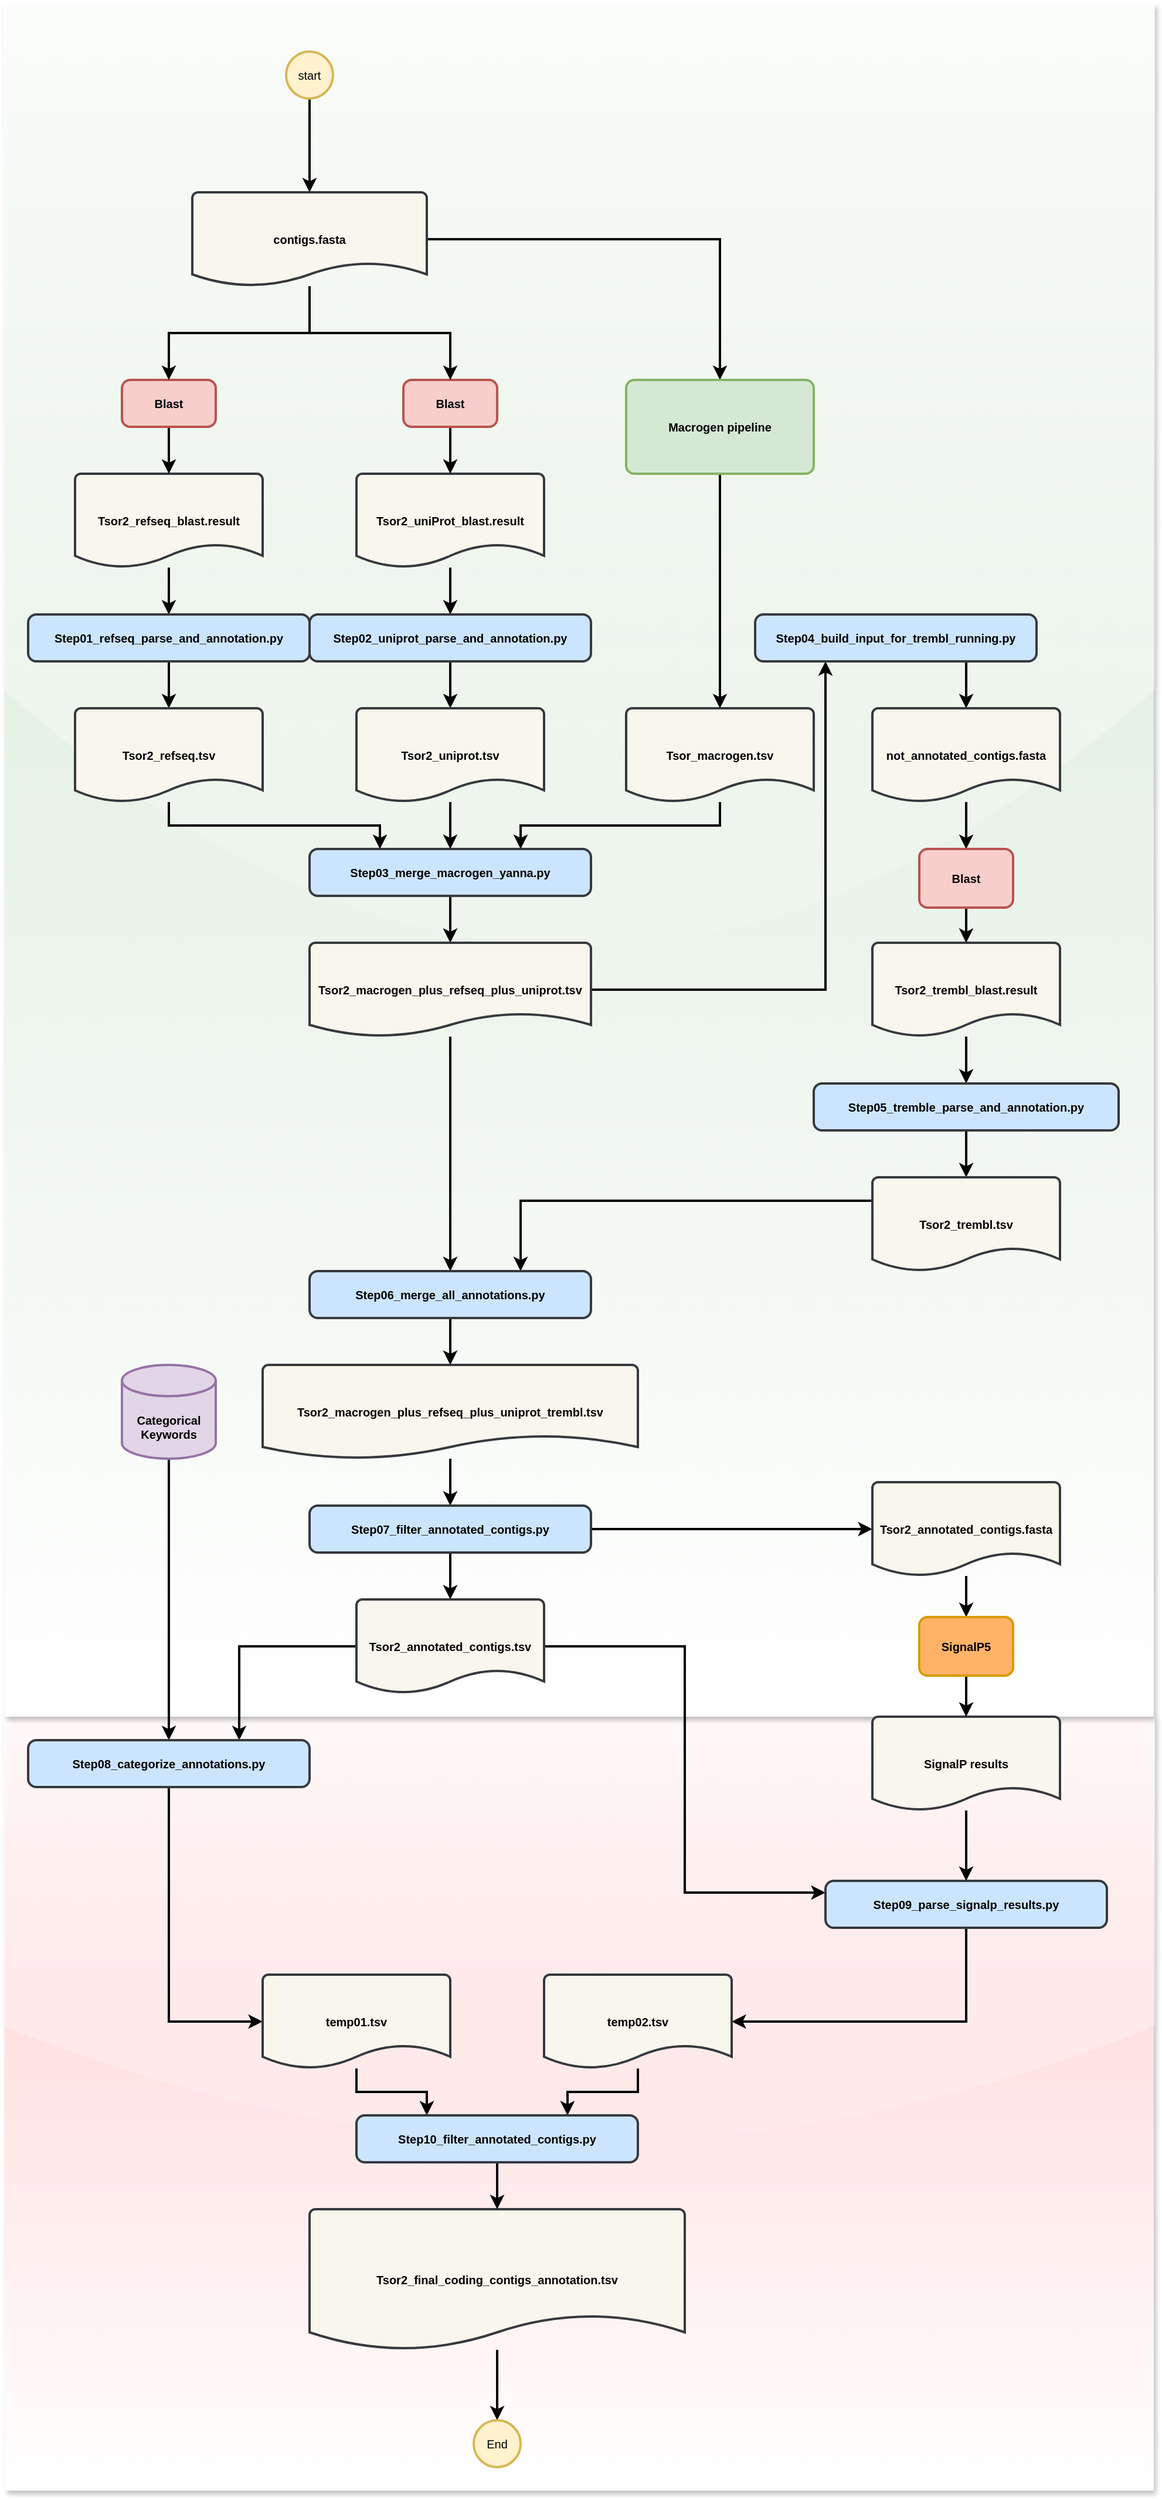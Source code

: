 <mxfile version="13.3.5" type="device"><diagram id="C5RBs43oDa-KdzZeNtuy" name="Page-1"><mxGraphModel dx="2844" dy="2673" grid="1" gridSize="10" guides="1" tooltips="1" connect="1" arrows="1" fold="1" page="1" pageScale="1" pageWidth="827" pageHeight="1169" math="0" shadow="0"><root><mxCell id="WIyWlLk6GJQsqaUBKTNV-0"/><mxCell id="WIyWlLk6GJQsqaUBKTNV-1" parent="WIyWlLk6GJQsqaUBKTNV-0"/><mxCell id="0NP9RR3ArAUcXQ606Roj-58" value="" style="rounded=0;whiteSpace=wrap;html=1;fontSize=10;fillColor=#FFCCCC;gradientColor=#ffffff;strokeColor=none;glass=1;shadow=1;" vertex="1" parent="WIyWlLk6GJQsqaUBKTNV-1"><mxGeometry x="20" y="940" width="980" height="660" as="geometry"/></mxCell><mxCell id="0NP9RR3ArAUcXQ606Roj-57" value="" style="rounded=0;whiteSpace=wrap;html=1;fontSize=10;fillColor=#D5E8D4;gradientColor=#ffffff;strokeColor=none;glass=1;shadow=1;" vertex="1" parent="WIyWlLk6GJQsqaUBKTNV-1"><mxGeometry x="20" y="-520" width="980" height="1460" as="geometry"/></mxCell><mxCell id="_8hp3dVuzzFkHLwCMv6Q-2" style="edgeStyle=orthogonalEdgeStyle;rounded=0;orthogonalLoop=1;jettySize=auto;html=1;entryX=0.5;entryY=0;entryDx=0;entryDy=0;fontSize=10;strokeWidth=2;" parent="WIyWlLk6GJQsqaUBKTNV-1" source="_8hp3dVuzzFkHLwCMv6Q-0" target="_8hp3dVuzzFkHLwCMv6Q-1" edge="1"><mxGeometry relative="1" as="geometry"/></mxCell><mxCell id="_8hp3dVuzzFkHLwCMv6Q-0" value="Tsor2_refseq_blast.result" style="strokeWidth=2;html=1;shape=mxgraph.flowchart.document2;whiteSpace=wrap;size=0.25;fontSize=10;horizontal=1;fontStyle=1;fillColor=#f9f7ed;strokeColor=#36393d;" parent="WIyWlLk6GJQsqaUBKTNV-1" vertex="1"><mxGeometry x="80" y="-120" width="160" height="80" as="geometry"/></mxCell><mxCell id="_8hp3dVuzzFkHLwCMv6Q-4" style="edgeStyle=orthogonalEdgeStyle;rounded=0;orthogonalLoop=1;jettySize=auto;html=1;entryX=0.5;entryY=0;entryDx=0;entryDy=0;entryPerimeter=0;strokeWidth=2;fontSize=10;" parent="WIyWlLk6GJQsqaUBKTNV-1" source="_8hp3dVuzzFkHLwCMv6Q-1" target="_8hp3dVuzzFkHLwCMv6Q-3" edge="1"><mxGeometry relative="1" as="geometry"/></mxCell><mxCell id="_8hp3dVuzzFkHLwCMv6Q-1" value="Step01_refseq_parse_and_annotation.py" style="rounded=1;whiteSpace=wrap;html=1;absoluteArcSize=1;arcSize=14;strokeWidth=2;fontSize=10;fontStyle=1;fillColor=#cce5ff;strokeColor=#36393d;" parent="WIyWlLk6GJQsqaUBKTNV-1" vertex="1"><mxGeometry x="40" width="240" height="40" as="geometry"/></mxCell><mxCell id="0NP9RR3ArAUcXQ606Roj-21" style="edgeStyle=orthogonalEdgeStyle;rounded=0;orthogonalLoop=1;jettySize=auto;html=1;entryX=0.25;entryY=0;entryDx=0;entryDy=0;strokeWidth=2;fontSize=10;" edge="1" parent="WIyWlLk6GJQsqaUBKTNV-1" source="_8hp3dVuzzFkHLwCMv6Q-3" target="_8hp3dVuzzFkHLwCMv6Q-18"><mxGeometry relative="1" as="geometry"><Array as="points"><mxPoint x="160" y="180"/><mxPoint x="340" y="180"/></Array></mxGeometry></mxCell><mxCell id="_8hp3dVuzzFkHLwCMv6Q-3" value="Tsor2_refseq.tsv" style="strokeWidth=2;html=1;shape=mxgraph.flowchart.document2;whiteSpace=wrap;size=0.25;fontSize=10;horizontal=1;fontStyle=1;fillColor=#f9f7ed;strokeColor=#36393d;" parent="WIyWlLk6GJQsqaUBKTNV-1" vertex="1"><mxGeometry x="80" y="80" width="160" height="80" as="geometry"/></mxCell><mxCell id="_8hp3dVuzzFkHLwCMv6Q-10" style="edgeStyle=orthogonalEdgeStyle;rounded=0;orthogonalLoop=1;jettySize=auto;html=1;entryX=0.5;entryY=0;entryDx=0;entryDy=0;strokeWidth=2;fontSize=10;" parent="WIyWlLk6GJQsqaUBKTNV-1" source="_8hp3dVuzzFkHLwCMv6Q-6" target="_8hp3dVuzzFkHLwCMv6Q-9" edge="1"><mxGeometry relative="1" as="geometry"/></mxCell><mxCell id="_8hp3dVuzzFkHLwCMv6Q-6" value="Tsor2_uniProt_blast.result" style="strokeWidth=2;html=1;shape=mxgraph.flowchart.document2;whiteSpace=wrap;size=0.25;fontSize=10;horizontal=1;fontStyle=1;fillColor=#f9f7ed;strokeColor=#36393d;" parent="WIyWlLk6GJQsqaUBKTNV-1" vertex="1"><mxGeometry x="320" y="-120" width="160" height="80" as="geometry"/></mxCell><mxCell id="0NP9RR3ArAUcXQ606Roj-22" style="edgeStyle=orthogonalEdgeStyle;rounded=0;orthogonalLoop=1;jettySize=auto;html=1;entryX=0.75;entryY=0;entryDx=0;entryDy=0;strokeWidth=2;fontSize=10;" edge="1" parent="WIyWlLk6GJQsqaUBKTNV-1" source="_8hp3dVuzzFkHLwCMv6Q-8" target="_8hp3dVuzzFkHLwCMv6Q-18"><mxGeometry relative="1" as="geometry"><Array as="points"><mxPoint x="630" y="180"/><mxPoint x="460" y="180"/></Array></mxGeometry></mxCell><mxCell id="_8hp3dVuzzFkHLwCMv6Q-8" value="Tsor_macrogen.tsv" style="strokeWidth=2;html=1;shape=mxgraph.flowchart.document2;whiteSpace=wrap;size=0.25;fontSize=10;horizontal=1;fontStyle=1;fillColor=#f9f7ed;strokeColor=#36393d;" parent="WIyWlLk6GJQsqaUBKTNV-1" vertex="1"><mxGeometry x="550" y="80" width="160" height="80" as="geometry"/></mxCell><mxCell id="_8hp3dVuzzFkHLwCMv6Q-12" style="edgeStyle=orthogonalEdgeStyle;rounded=0;orthogonalLoop=1;jettySize=auto;html=1;entryX=0.5;entryY=0;entryDx=0;entryDy=0;entryPerimeter=0;strokeWidth=2;fontSize=10;" parent="WIyWlLk6GJQsqaUBKTNV-1" source="_8hp3dVuzzFkHLwCMv6Q-9" target="_8hp3dVuzzFkHLwCMv6Q-11" edge="1"><mxGeometry relative="1" as="geometry"/></mxCell><mxCell id="_8hp3dVuzzFkHLwCMv6Q-9" value="Step02_uniprot_parse_and_annotation.py" style="rounded=1;whiteSpace=wrap;html=1;absoluteArcSize=1;arcSize=14;strokeWidth=2;fontSize=10;fontStyle=1;fillColor=#cce5ff;strokeColor=#36393d;" parent="WIyWlLk6GJQsqaUBKTNV-1" vertex="1"><mxGeometry x="280" width="240" height="40" as="geometry"/></mxCell><mxCell id="_8hp3dVuzzFkHLwCMv6Q-20" style="edgeStyle=orthogonalEdgeStyle;rounded=0;orthogonalLoop=1;jettySize=auto;html=1;entryX=0.5;entryY=0;entryDx=0;entryDy=0;strokeWidth=2;fontSize=10;" parent="WIyWlLk6GJQsqaUBKTNV-1" source="_8hp3dVuzzFkHLwCMv6Q-11" target="_8hp3dVuzzFkHLwCMv6Q-18" edge="1"><mxGeometry relative="1" as="geometry"/></mxCell><mxCell id="_8hp3dVuzzFkHLwCMv6Q-11" value="Tsor2_uniprot.tsv" style="strokeWidth=2;html=1;shape=mxgraph.flowchart.document2;whiteSpace=wrap;size=0.25;fontSize=10;horizontal=1;fontStyle=1;fillColor=#f9f7ed;strokeColor=#36393d;" parent="WIyWlLk6GJQsqaUBKTNV-1" vertex="1"><mxGeometry x="320" y="80" width="160" height="80" as="geometry"/></mxCell><mxCell id="0NP9RR3ArAUcXQ606Roj-24" style="edgeStyle=orthogonalEdgeStyle;rounded=0;orthogonalLoop=1;jettySize=auto;html=1;strokeWidth=2;fontSize=10;" edge="1" parent="WIyWlLk6GJQsqaUBKTNV-1" source="_8hp3dVuzzFkHLwCMv6Q-14" target="_8hp3dVuzzFkHLwCMv6Q-16"><mxGeometry relative="1" as="geometry"/></mxCell><mxCell id="_8hp3dVuzzFkHLwCMv6Q-14" value="Tsor2_trembl_blast.result" style="strokeWidth=2;html=1;shape=mxgraph.flowchart.document2;whiteSpace=wrap;size=0.25;fontSize=10;horizontal=1;fontStyle=1;fillColor=#f9f7ed;strokeColor=#36393d;" parent="WIyWlLk6GJQsqaUBKTNV-1" vertex="1"><mxGeometry x="760" y="280" width="160" height="80" as="geometry"/></mxCell><mxCell id="0NP9RR3ArAUcXQ606Roj-25" style="edgeStyle=orthogonalEdgeStyle;rounded=0;orthogonalLoop=1;jettySize=auto;html=1;exitX=0.5;exitY=1;exitDx=0;exitDy=0;strokeWidth=2;fontSize=10;" edge="1" parent="WIyWlLk6GJQsqaUBKTNV-1" source="_8hp3dVuzzFkHLwCMv6Q-16" target="_8hp3dVuzzFkHLwCMv6Q-17"><mxGeometry relative="1" as="geometry"/></mxCell><mxCell id="_8hp3dVuzzFkHLwCMv6Q-16" value="Step05_tremble_parse_and_annotation.py" style="rounded=1;whiteSpace=wrap;html=1;absoluteArcSize=1;arcSize=14;strokeWidth=2;fontSize=10;fontStyle=1;fillColor=#cce5ff;strokeColor=#36393d;" parent="WIyWlLk6GJQsqaUBKTNV-1" vertex="1"><mxGeometry x="710" y="400" width="260" height="40" as="geometry"/></mxCell><mxCell id="0NP9RR3ArAUcXQ606Roj-28" style="edgeStyle=orthogonalEdgeStyle;rounded=0;orthogonalLoop=1;jettySize=auto;html=1;exitX=0;exitY=0.25;exitDx=0;exitDy=0;exitPerimeter=0;entryX=0.75;entryY=0;entryDx=0;entryDy=0;strokeWidth=2;fontSize=10;" edge="1" parent="WIyWlLk6GJQsqaUBKTNV-1" source="_8hp3dVuzzFkHLwCMv6Q-17" target="0NP9RR3ArAUcXQ606Roj-27"><mxGeometry relative="1" as="geometry"/></mxCell><mxCell id="_8hp3dVuzzFkHLwCMv6Q-17" value="Tsor2_trembl.tsv" style="strokeWidth=2;html=1;shape=mxgraph.flowchart.document2;whiteSpace=wrap;size=0.25;fontSize=10;horizontal=1;fontStyle=1;fillColor=#f9f7ed;strokeColor=#36393d;" parent="WIyWlLk6GJQsqaUBKTNV-1" vertex="1"><mxGeometry x="760" y="480" width="160" height="80" as="geometry"/></mxCell><mxCell id="_8hp3dVuzzFkHLwCMv6Q-24" style="edgeStyle=orthogonalEdgeStyle;rounded=0;orthogonalLoop=1;jettySize=auto;html=1;exitX=0.5;exitY=1;exitDx=0;exitDy=0;entryX=0.5;entryY=0;entryDx=0;entryDy=0;entryPerimeter=0;strokeWidth=2;fontSize=10;" parent="WIyWlLk6GJQsqaUBKTNV-1" source="_8hp3dVuzzFkHLwCMv6Q-18" target="_8hp3dVuzzFkHLwCMv6Q-23" edge="1"><mxGeometry relative="1" as="geometry"/></mxCell><mxCell id="_8hp3dVuzzFkHLwCMv6Q-18" value="Step03_merge_macrogen_yanna.py" style="rounded=1;whiteSpace=wrap;html=1;absoluteArcSize=1;arcSize=14;strokeWidth=2;fontSize=10;fontStyle=1;fillColor=#cce5ff;strokeColor=#36393d;" parent="WIyWlLk6GJQsqaUBKTNV-1" vertex="1"><mxGeometry x="280" y="200" width="240" height="40" as="geometry"/></mxCell><mxCell id="0NP9RR3ArAUcXQ606Roj-19" style="edgeStyle=orthogonalEdgeStyle;rounded=0;orthogonalLoop=1;jettySize=auto;html=1;exitX=1;exitY=0.5;exitDx=0;exitDy=0;exitPerimeter=0;entryX=0.25;entryY=1;entryDx=0;entryDy=0;strokeWidth=2;fontSize=10;" edge="1" parent="WIyWlLk6GJQsqaUBKTNV-1" source="_8hp3dVuzzFkHLwCMv6Q-23" target="_8hp3dVuzzFkHLwCMv6Q-30"><mxGeometry relative="1" as="geometry"><mxPoint x="760.0" y="160" as="targetPoint"/></mxGeometry></mxCell><mxCell id="0NP9RR3ArAUcXQ606Roj-29" style="edgeStyle=orthogonalEdgeStyle;rounded=0;orthogonalLoop=1;jettySize=auto;html=1;strokeWidth=2;fontSize=10;" edge="1" parent="WIyWlLk6GJQsqaUBKTNV-1" source="_8hp3dVuzzFkHLwCMv6Q-23" target="0NP9RR3ArAUcXQ606Roj-27"><mxGeometry relative="1" as="geometry"/></mxCell><mxCell id="_8hp3dVuzzFkHLwCMv6Q-23" value="Tsor2_macrogen_plus_refseq_plus_uniprot.tsv" style="strokeWidth=2;html=1;shape=mxgraph.flowchart.document2;whiteSpace=wrap;size=0.25;fontSize=10;horizontal=1;fontStyle=1;fillColor=#f9f7ed;strokeColor=#36393d;" parent="WIyWlLk6GJQsqaUBKTNV-1" vertex="1"><mxGeometry x="280" y="280" width="240" height="80" as="geometry"/></mxCell><mxCell id="0NP9RR3ArAUcXQ606Roj-49" style="edgeStyle=orthogonalEdgeStyle;rounded=0;orthogonalLoop=1;jettySize=auto;html=1;entryX=0.5;entryY=0;entryDx=0;entryDy=0;strokeWidth=2;fontSize=10;" edge="1" parent="WIyWlLk6GJQsqaUBKTNV-1" source="_8hp3dVuzzFkHLwCMv6Q-27" target="0NP9RR3ArAUcXQ606Roj-48"><mxGeometry relative="1" as="geometry"/></mxCell><mxCell id="_8hp3dVuzzFkHLwCMv6Q-27" value="SignalP results" style="strokeWidth=2;html=1;shape=mxgraph.flowchart.document2;whiteSpace=wrap;size=0.25;fontSize=10;horizontal=1;fontStyle=1;fillColor=#f9f7ed;strokeColor=#36393d;" parent="WIyWlLk6GJQsqaUBKTNV-1" vertex="1"><mxGeometry x="760" y="940" width="160" height="80" as="geometry"/></mxCell><mxCell id="0NP9RR3ArAUcXQ606Roj-2" style="edgeStyle=orthogonalEdgeStyle;rounded=0;orthogonalLoop=1;jettySize=auto;html=1;exitX=0.75;exitY=1;exitDx=0;exitDy=0;entryX=0.5;entryY=0;entryDx=0;entryDy=0;entryPerimeter=0;strokeWidth=2;fontSize=10;" edge="1" parent="WIyWlLk6GJQsqaUBKTNV-1" source="_8hp3dVuzzFkHLwCMv6Q-30" target="0NP9RR3ArAUcXQ606Roj-0"><mxGeometry relative="1" as="geometry"/></mxCell><mxCell id="_8hp3dVuzzFkHLwCMv6Q-30" value="Step04_build_input_for_trembl_running.py" style="rounded=1;whiteSpace=wrap;html=1;absoluteArcSize=1;arcSize=14;strokeWidth=2;fontSize=10;fontStyle=1;fillColor=#cce5ff;strokeColor=#36393d;" parent="WIyWlLk6GJQsqaUBKTNV-1" vertex="1"><mxGeometry x="660" width="240" height="40" as="geometry"/></mxCell><mxCell id="0NP9RR3ArAUcXQ606Roj-61" style="edgeStyle=orthogonalEdgeStyle;rounded=0;orthogonalLoop=1;jettySize=auto;html=1;strokeWidth=2;fontSize=10;" edge="1" parent="WIyWlLk6GJQsqaUBKTNV-1" source="_8hp3dVuzzFkHLwCMv6Q-37" target="0NP9RR3ArAUcXQ606Roj-59"><mxGeometry relative="1" as="geometry"/></mxCell><mxCell id="_8hp3dVuzzFkHLwCMv6Q-37" value="Tsor2_final_coding_contigs_annotation.tsv" style="strokeWidth=2;html=1;shape=mxgraph.flowchart.document2;whiteSpace=wrap;size=0.25;fontSize=10;horizontal=1;fontStyle=1;fillColor=#f9f7ed;strokeColor=#36393d;" parent="WIyWlLk6GJQsqaUBKTNV-1" vertex="1"><mxGeometry x="280" y="1360" width="320" height="120" as="geometry"/></mxCell><mxCell id="0NP9RR3ArAUcXQ606Roj-5" style="edgeStyle=orthogonalEdgeStyle;rounded=0;orthogonalLoop=1;jettySize=auto;html=1;strokeWidth=2;fontSize=10;" edge="1" parent="WIyWlLk6GJQsqaUBKTNV-1" source="0NP9RR3ArAUcXQ606Roj-0" target="0NP9RR3ArAUcXQ606Roj-4"><mxGeometry relative="1" as="geometry"/></mxCell><mxCell id="0NP9RR3ArAUcXQ606Roj-0" value="not_annotated_contigs.fasta" style="strokeWidth=2;html=1;shape=mxgraph.flowchart.document2;whiteSpace=wrap;size=0.25;fontSize=10;horizontal=1;fontStyle=1;fillColor=#f9f7ed;strokeColor=#36393d;" vertex="1" parent="WIyWlLk6GJQsqaUBKTNV-1"><mxGeometry x="760" y="80" width="160" height="80" as="geometry"/></mxCell><mxCell id="0NP9RR3ArAUcXQ606Roj-20" style="edgeStyle=orthogonalEdgeStyle;rounded=0;orthogonalLoop=1;jettySize=auto;html=1;exitX=0.5;exitY=1;exitDx=0;exitDy=0;strokeWidth=2;fontSize=10;" edge="1" parent="WIyWlLk6GJQsqaUBKTNV-1" source="0NP9RR3ArAUcXQ606Roj-4" target="_8hp3dVuzzFkHLwCMv6Q-14"><mxGeometry relative="1" as="geometry"/></mxCell><mxCell id="0NP9RR3ArAUcXQ606Roj-4" value="Blast" style="rounded=1;whiteSpace=wrap;html=1;absoluteArcSize=1;arcSize=14;strokeWidth=2;fontSize=10;fontStyle=1;fillColor=#f8cecc;strokeColor=#b85450;" vertex="1" parent="WIyWlLk6GJQsqaUBKTNV-1"><mxGeometry x="800" y="200" width="80" height="50" as="geometry"/></mxCell><mxCell id="0NP9RR3ArAUcXQ606Roj-7" style="edgeStyle=orthogonalEdgeStyle;rounded=0;orthogonalLoop=1;jettySize=auto;html=1;strokeWidth=2;fontSize=10;" edge="1" parent="WIyWlLk6GJQsqaUBKTNV-1" source="0NP9RR3ArAUcXQ606Roj-6" target="_8hp3dVuzzFkHLwCMv6Q-0"><mxGeometry relative="1" as="geometry"/></mxCell><mxCell id="0NP9RR3ArAUcXQ606Roj-6" value="Blast" style="rounded=1;whiteSpace=wrap;html=1;absoluteArcSize=1;arcSize=14;strokeWidth=2;fontSize=10;fontStyle=1;fillColor=#f8cecc;strokeColor=#b85450;" vertex="1" parent="WIyWlLk6GJQsqaUBKTNV-1"><mxGeometry x="120" y="-200" width="80" height="40" as="geometry"/></mxCell><mxCell id="0NP9RR3ArAUcXQ606Roj-9" style="edgeStyle=orthogonalEdgeStyle;rounded=0;orthogonalLoop=1;jettySize=auto;html=1;strokeWidth=2;fontSize=10;" edge="1" parent="WIyWlLk6GJQsqaUBKTNV-1" source="0NP9RR3ArAUcXQ606Roj-8" target="_8hp3dVuzzFkHLwCMv6Q-6"><mxGeometry relative="1" as="geometry"/></mxCell><mxCell id="0NP9RR3ArAUcXQ606Roj-8" value="Blast" style="rounded=1;whiteSpace=wrap;html=1;absoluteArcSize=1;arcSize=14;strokeWidth=2;fontSize=10;fontStyle=1;fillColor=#f8cecc;strokeColor=#b85450;" vertex="1" parent="WIyWlLk6GJQsqaUBKTNV-1"><mxGeometry x="360" y="-200" width="80" height="40" as="geometry"/></mxCell><mxCell id="0NP9RR3ArAUcXQ606Roj-11" style="edgeStyle=orthogonalEdgeStyle;rounded=0;orthogonalLoop=1;jettySize=auto;html=1;entryX=0.5;entryY=0;entryDx=0;entryDy=0;strokeWidth=2;fontSize=10;" edge="1" parent="WIyWlLk6GJQsqaUBKTNV-1" source="0NP9RR3ArAUcXQ606Roj-10" target="0NP9RR3ArAUcXQ606Roj-6"><mxGeometry relative="1" as="geometry"><mxPoint x="360" y="-180" as="sourcePoint"/></mxGeometry></mxCell><mxCell id="0NP9RR3ArAUcXQ606Roj-12" style="edgeStyle=orthogonalEdgeStyle;rounded=0;orthogonalLoop=1;jettySize=auto;html=1;entryX=0.5;entryY=0;entryDx=0;entryDy=0;strokeWidth=2;fontSize=10;" edge="1" parent="WIyWlLk6GJQsqaUBKTNV-1" source="0NP9RR3ArAUcXQ606Roj-10" target="0NP9RR3ArAUcXQ606Roj-8"><mxGeometry relative="1" as="geometry"/></mxCell><mxCell id="0NP9RR3ArAUcXQ606Roj-14" style="edgeStyle=orthogonalEdgeStyle;rounded=0;orthogonalLoop=1;jettySize=auto;html=1;exitX=1;exitY=0.5;exitDx=0;exitDy=0;exitPerimeter=0;entryX=0.5;entryY=0;entryDx=0;entryDy=0;strokeWidth=2;fontSize=10;" edge="1" parent="WIyWlLk6GJQsqaUBKTNV-1" source="0NP9RR3ArAUcXQ606Roj-10" target="0NP9RR3ArAUcXQ606Roj-13"><mxGeometry relative="1" as="geometry"/></mxCell><mxCell id="0NP9RR3ArAUcXQ606Roj-10" value="contigs.fasta" style="strokeWidth=2;html=1;shape=mxgraph.flowchart.document2;whiteSpace=wrap;size=0.25;fontSize=10;horizontal=1;fontStyle=1;fillColor=#f9f7ed;strokeColor=#36393d;" vertex="1" parent="WIyWlLk6GJQsqaUBKTNV-1"><mxGeometry x="180" y="-360" width="200" height="80" as="geometry"/></mxCell><mxCell id="0NP9RR3ArAUcXQ606Roj-15" style="edgeStyle=orthogonalEdgeStyle;rounded=0;orthogonalLoop=1;jettySize=auto;html=1;strokeWidth=2;fontSize=10;" edge="1" parent="WIyWlLk6GJQsqaUBKTNV-1" source="0NP9RR3ArAUcXQ606Roj-13" target="_8hp3dVuzzFkHLwCMv6Q-8"><mxGeometry relative="1" as="geometry"/></mxCell><mxCell id="0NP9RR3ArAUcXQ606Roj-13" value="Macrogen pipeline" style="rounded=1;whiteSpace=wrap;html=1;absoluteArcSize=1;arcSize=14;strokeWidth=2;fontSize=10;fontStyle=1;fillColor=#d5e8d4;strokeColor=#82b366;" vertex="1" parent="WIyWlLk6GJQsqaUBKTNV-1"><mxGeometry x="550" y="-200" width="160" height="80" as="geometry"/></mxCell><mxCell id="0NP9RR3ArAUcXQ606Roj-17" style="edgeStyle=orthogonalEdgeStyle;rounded=0;orthogonalLoop=1;jettySize=auto;html=1;entryX=0.5;entryY=0;entryDx=0;entryDy=0;entryPerimeter=0;strokeWidth=2;fontSize=10;" edge="1" parent="WIyWlLk6GJQsqaUBKTNV-1" source="0NP9RR3ArAUcXQ606Roj-16" target="0NP9RR3ArAUcXQ606Roj-10"><mxGeometry relative="1" as="geometry"/></mxCell><mxCell id="0NP9RR3ArAUcXQ606Roj-16" value="start" style="strokeWidth=2;html=1;shape=mxgraph.flowchart.start_2;whiteSpace=wrap;fontSize=10;fillColor=#fff2cc;strokeColor=#d6b656;" vertex="1" parent="WIyWlLk6GJQsqaUBKTNV-1"><mxGeometry x="260" y="-480" width="40" height="40" as="geometry"/></mxCell><mxCell id="0NP9RR3ArAUcXQ606Roj-31" style="edgeStyle=orthogonalEdgeStyle;rounded=0;orthogonalLoop=1;jettySize=auto;html=1;exitX=0.5;exitY=1;exitDx=0;exitDy=0;entryX=0.5;entryY=0;entryDx=0;entryDy=0;entryPerimeter=0;strokeWidth=2;fontSize=10;" edge="1" parent="WIyWlLk6GJQsqaUBKTNV-1" source="0NP9RR3ArAUcXQ606Roj-27" target="0NP9RR3ArAUcXQ606Roj-30"><mxGeometry relative="1" as="geometry"/></mxCell><mxCell id="0NP9RR3ArAUcXQ606Roj-27" value="Step06_merge_all_annotations.py" style="rounded=1;whiteSpace=wrap;html=1;absoluteArcSize=1;arcSize=14;strokeWidth=2;fontSize=10;fontStyle=1;fillColor=#cce5ff;strokeColor=#36393d;" vertex="1" parent="WIyWlLk6GJQsqaUBKTNV-1"><mxGeometry x="280" y="560" width="240" height="40" as="geometry"/></mxCell><mxCell id="0NP9RR3ArAUcXQ606Roj-34" style="edgeStyle=orthogonalEdgeStyle;rounded=0;orthogonalLoop=1;jettySize=auto;html=1;strokeWidth=2;fontSize=10;" edge="1" parent="WIyWlLk6GJQsqaUBKTNV-1" source="0NP9RR3ArAUcXQ606Roj-30" target="0NP9RR3ArAUcXQ606Roj-32"><mxGeometry relative="1" as="geometry"/></mxCell><mxCell id="0NP9RR3ArAUcXQ606Roj-30" value="Tsor2_macrogen_plus_refseq_plus_uniprot_trembl.tsv" style="strokeWidth=2;html=1;shape=mxgraph.flowchart.document2;whiteSpace=wrap;size=0.25;fontSize=10;horizontal=1;fontStyle=1;fillColor=#f9f7ed;strokeColor=#36393d;" vertex="1" parent="WIyWlLk6GJQsqaUBKTNV-1"><mxGeometry x="240" y="640" width="320" height="80" as="geometry"/></mxCell><mxCell id="0NP9RR3ArAUcXQ606Roj-36" style="edgeStyle=orthogonalEdgeStyle;rounded=0;orthogonalLoop=1;jettySize=auto;html=1;entryX=0.5;entryY=0;entryDx=0;entryDy=0;entryPerimeter=0;strokeWidth=2;fontSize=10;" edge="1" parent="WIyWlLk6GJQsqaUBKTNV-1" source="0NP9RR3ArAUcXQ606Roj-32" target="0NP9RR3ArAUcXQ606Roj-35"><mxGeometry relative="1" as="geometry"/></mxCell><mxCell id="0NP9RR3ArAUcXQ606Roj-38" style="edgeStyle=orthogonalEdgeStyle;rounded=0;orthogonalLoop=1;jettySize=auto;html=1;exitX=1;exitY=0.5;exitDx=0;exitDy=0;strokeWidth=2;fontSize=10;" edge="1" parent="WIyWlLk6GJQsqaUBKTNV-1" source="0NP9RR3ArAUcXQ606Roj-32" target="0NP9RR3ArAUcXQ606Roj-37"><mxGeometry relative="1" as="geometry"/></mxCell><mxCell id="0NP9RR3ArAUcXQ606Roj-32" value="Step07_filter_annotated_contigs.py" style="rounded=1;whiteSpace=wrap;html=1;absoluteArcSize=1;arcSize=14;strokeWidth=2;fontSize=10;fontStyle=1;fillColor=#cce5ff;strokeColor=#36393d;" vertex="1" parent="WIyWlLk6GJQsqaUBKTNV-1"><mxGeometry x="280" y="760" width="240" height="40" as="geometry"/></mxCell><mxCell id="0NP9RR3ArAUcXQ606Roj-45" style="edgeStyle=orthogonalEdgeStyle;rounded=0;orthogonalLoop=1;jettySize=auto;html=1;exitX=0;exitY=0.5;exitDx=0;exitDy=0;exitPerimeter=0;entryX=0.75;entryY=0;entryDx=0;entryDy=0;strokeWidth=2;fontSize=10;" edge="1" parent="WIyWlLk6GJQsqaUBKTNV-1" source="0NP9RR3ArAUcXQ606Roj-35" target="0NP9RR3ArAUcXQ606Roj-43"><mxGeometry relative="1" as="geometry"/></mxCell><mxCell id="0NP9RR3ArAUcXQ606Roj-50" style="edgeStyle=orthogonalEdgeStyle;rounded=0;orthogonalLoop=1;jettySize=auto;html=1;exitX=1;exitY=0.5;exitDx=0;exitDy=0;exitPerimeter=0;entryX=0;entryY=0.25;entryDx=0;entryDy=0;strokeWidth=2;fontSize=10;" edge="1" parent="WIyWlLk6GJQsqaUBKTNV-1" source="0NP9RR3ArAUcXQ606Roj-35" target="0NP9RR3ArAUcXQ606Roj-48"><mxGeometry relative="1" as="geometry"/></mxCell><mxCell id="0NP9RR3ArAUcXQ606Roj-35" value="Tsor2_annotated_contigs.tsv" style="strokeWidth=2;html=1;shape=mxgraph.flowchart.document2;whiteSpace=wrap;size=0.25;fontSize=10;horizontal=1;fontStyle=1;fillColor=#f9f7ed;strokeColor=#36393d;" vertex="1" parent="WIyWlLk6GJQsqaUBKTNV-1"><mxGeometry x="320" y="840" width="160" height="80" as="geometry"/></mxCell><mxCell id="0NP9RR3ArAUcXQ606Roj-40" style="edgeStyle=orthogonalEdgeStyle;rounded=0;orthogonalLoop=1;jettySize=auto;html=1;strokeWidth=2;fontSize=10;" edge="1" parent="WIyWlLk6GJQsqaUBKTNV-1" source="0NP9RR3ArAUcXQ606Roj-37" target="0NP9RR3ArAUcXQ606Roj-39"><mxGeometry relative="1" as="geometry"/></mxCell><mxCell id="0NP9RR3ArAUcXQ606Roj-37" value="Tsor2_annotated_contigs.fasta" style="strokeWidth=2;html=1;shape=mxgraph.flowchart.document2;whiteSpace=wrap;size=0.25;fontSize=10;horizontal=1;fontStyle=1;fillColor=#f9f7ed;strokeColor=#36393d;" vertex="1" parent="WIyWlLk6GJQsqaUBKTNV-1"><mxGeometry x="760" y="740" width="160" height="80" as="geometry"/></mxCell><mxCell id="0NP9RR3ArAUcXQ606Roj-41" style="edgeStyle=orthogonalEdgeStyle;rounded=0;orthogonalLoop=1;jettySize=auto;html=1;entryX=0.5;entryY=0;entryDx=0;entryDy=0;entryPerimeter=0;strokeWidth=2;fontSize=10;" edge="1" parent="WIyWlLk6GJQsqaUBKTNV-1" source="0NP9RR3ArAUcXQ606Roj-39" target="_8hp3dVuzzFkHLwCMv6Q-27"><mxGeometry relative="1" as="geometry"/></mxCell><mxCell id="0NP9RR3ArAUcXQ606Roj-39" value="SignalP5" style="rounded=1;whiteSpace=wrap;html=1;absoluteArcSize=1;arcSize=14;strokeWidth=2;fontSize=10;fontStyle=1;strokeColor=#d79b00;fillColor=#FFB366;" vertex="1" parent="WIyWlLk6GJQsqaUBKTNV-1"><mxGeometry x="800" y="855" width="80" height="50" as="geometry"/></mxCell><mxCell id="0NP9RR3ArAUcXQ606Roj-44" style="edgeStyle=orthogonalEdgeStyle;rounded=0;orthogonalLoop=1;jettySize=auto;html=1;entryX=0.5;entryY=0;entryDx=0;entryDy=0;strokeWidth=2;fontSize=10;" edge="1" parent="WIyWlLk6GJQsqaUBKTNV-1" source="0NP9RR3ArAUcXQ606Roj-42" target="0NP9RR3ArAUcXQ606Roj-43"><mxGeometry relative="1" as="geometry"/></mxCell><mxCell id="0NP9RR3ArAUcXQ606Roj-42" value="Categorical&lt;br&gt;Keywords&lt;br&gt;&amp;nbsp;" style="strokeWidth=2;html=1;shape=mxgraph.flowchart.database;whiteSpace=wrap;fillColor=#e1d5e7;fontSize=10;fontStyle=1;verticalAlign=bottom;strokeColor=#9673a6;" vertex="1" parent="WIyWlLk6GJQsqaUBKTNV-1"><mxGeometry x="120" y="640" width="80" height="80" as="geometry"/></mxCell><mxCell id="0NP9RR3ArAUcXQ606Roj-47" style="edgeStyle=orthogonalEdgeStyle;rounded=0;orthogonalLoop=1;jettySize=auto;html=1;exitX=0.5;exitY=1;exitDx=0;exitDy=0;entryX=0;entryY=0.5;entryDx=0;entryDy=0;entryPerimeter=0;strokeWidth=2;fontSize=10;" edge="1" parent="WIyWlLk6GJQsqaUBKTNV-1" source="0NP9RR3ArAUcXQ606Roj-43" target="0NP9RR3ArAUcXQ606Roj-46"><mxGeometry relative="1" as="geometry"/></mxCell><mxCell id="0NP9RR3ArAUcXQ606Roj-43" value="Step08_categorize_annotations.py" style="rounded=1;whiteSpace=wrap;html=1;absoluteArcSize=1;arcSize=14;strokeWidth=2;fontSize=10;fontStyle=1;fillColor=#cce5ff;strokeColor=#36393d;" vertex="1" parent="WIyWlLk6GJQsqaUBKTNV-1"><mxGeometry x="40" y="960" width="240" height="40" as="geometry"/></mxCell><mxCell id="0NP9RR3ArAUcXQ606Roj-54" style="edgeStyle=orthogonalEdgeStyle;rounded=0;orthogonalLoop=1;jettySize=auto;html=1;entryX=0.25;entryY=0;entryDx=0;entryDy=0;strokeWidth=2;fontSize=10;" edge="1" parent="WIyWlLk6GJQsqaUBKTNV-1" source="0NP9RR3ArAUcXQ606Roj-46" target="0NP9RR3ArAUcXQ606Roj-53"><mxGeometry relative="1" as="geometry"/></mxCell><mxCell id="0NP9RR3ArAUcXQ606Roj-46" value="temp01.tsv" style="strokeWidth=2;html=1;shape=mxgraph.flowchart.document2;whiteSpace=wrap;size=0.25;fontSize=10;horizontal=1;fontStyle=1;fillColor=#f9f7ed;strokeColor=#36393d;" vertex="1" parent="WIyWlLk6GJQsqaUBKTNV-1"><mxGeometry x="240" y="1160" width="160" height="80" as="geometry"/></mxCell><mxCell id="0NP9RR3ArAUcXQ606Roj-52" style="edgeStyle=orthogonalEdgeStyle;rounded=0;orthogonalLoop=1;jettySize=auto;html=1;exitX=0.5;exitY=1;exitDx=0;exitDy=0;entryX=1;entryY=0.5;entryDx=0;entryDy=0;entryPerimeter=0;strokeWidth=2;fontSize=10;" edge="1" parent="WIyWlLk6GJQsqaUBKTNV-1" source="0NP9RR3ArAUcXQ606Roj-48" target="0NP9RR3ArAUcXQ606Roj-51"><mxGeometry relative="1" as="geometry"/></mxCell><mxCell id="0NP9RR3ArAUcXQ606Roj-48" value="Step09_parse_signalp_results.py" style="rounded=1;whiteSpace=wrap;html=1;absoluteArcSize=1;arcSize=14;strokeWidth=2;fontSize=10;fontStyle=1;fillColor=#cce5ff;strokeColor=#36393d;" vertex="1" parent="WIyWlLk6GJQsqaUBKTNV-1"><mxGeometry x="720" y="1080" width="240" height="40" as="geometry"/></mxCell><mxCell id="0NP9RR3ArAUcXQ606Roj-55" style="edgeStyle=orthogonalEdgeStyle;rounded=0;orthogonalLoop=1;jettySize=auto;html=1;entryX=0.75;entryY=0;entryDx=0;entryDy=0;strokeWidth=2;fontSize=10;" edge="1" parent="WIyWlLk6GJQsqaUBKTNV-1" source="0NP9RR3ArAUcXQ606Roj-51" target="0NP9RR3ArAUcXQ606Roj-53"><mxGeometry relative="1" as="geometry"/></mxCell><mxCell id="0NP9RR3ArAUcXQ606Roj-51" value="temp02.tsv" style="strokeWidth=2;html=1;shape=mxgraph.flowchart.document2;whiteSpace=wrap;size=0.25;fontSize=10;horizontal=1;fontStyle=1;fillColor=#f9f7ed;strokeColor=#36393d;" vertex="1" parent="WIyWlLk6GJQsqaUBKTNV-1"><mxGeometry x="480" y="1160" width="160" height="80" as="geometry"/></mxCell><mxCell id="0NP9RR3ArAUcXQ606Roj-56" style="edgeStyle=orthogonalEdgeStyle;rounded=0;orthogonalLoop=1;jettySize=auto;html=1;exitX=0.5;exitY=1;exitDx=0;exitDy=0;entryX=0.5;entryY=0;entryDx=0;entryDy=0;entryPerimeter=0;strokeWidth=2;fontSize=10;" edge="1" parent="WIyWlLk6GJQsqaUBKTNV-1" source="0NP9RR3ArAUcXQ606Roj-53" target="_8hp3dVuzzFkHLwCMv6Q-37"><mxGeometry relative="1" as="geometry"/></mxCell><mxCell id="0NP9RR3ArAUcXQ606Roj-53" value="Step10_filter_annotated_contigs.py" style="rounded=1;whiteSpace=wrap;html=1;absoluteArcSize=1;arcSize=14;strokeWidth=2;fontSize=10;fontStyle=1;fillColor=#cce5ff;strokeColor=#36393d;" vertex="1" parent="WIyWlLk6GJQsqaUBKTNV-1"><mxGeometry x="320" y="1280" width="240" height="40" as="geometry"/></mxCell><mxCell id="0NP9RR3ArAUcXQ606Roj-59" value="End" style="strokeWidth=2;html=1;shape=mxgraph.flowchart.start_2;whiteSpace=wrap;fontSize=10;fillColor=#fff2cc;strokeColor=#d6b656;" vertex="1" parent="WIyWlLk6GJQsqaUBKTNV-1"><mxGeometry x="420" y="1540" width="40" height="40" as="geometry"/></mxCell></root></mxGraphModel></diagram></mxfile>